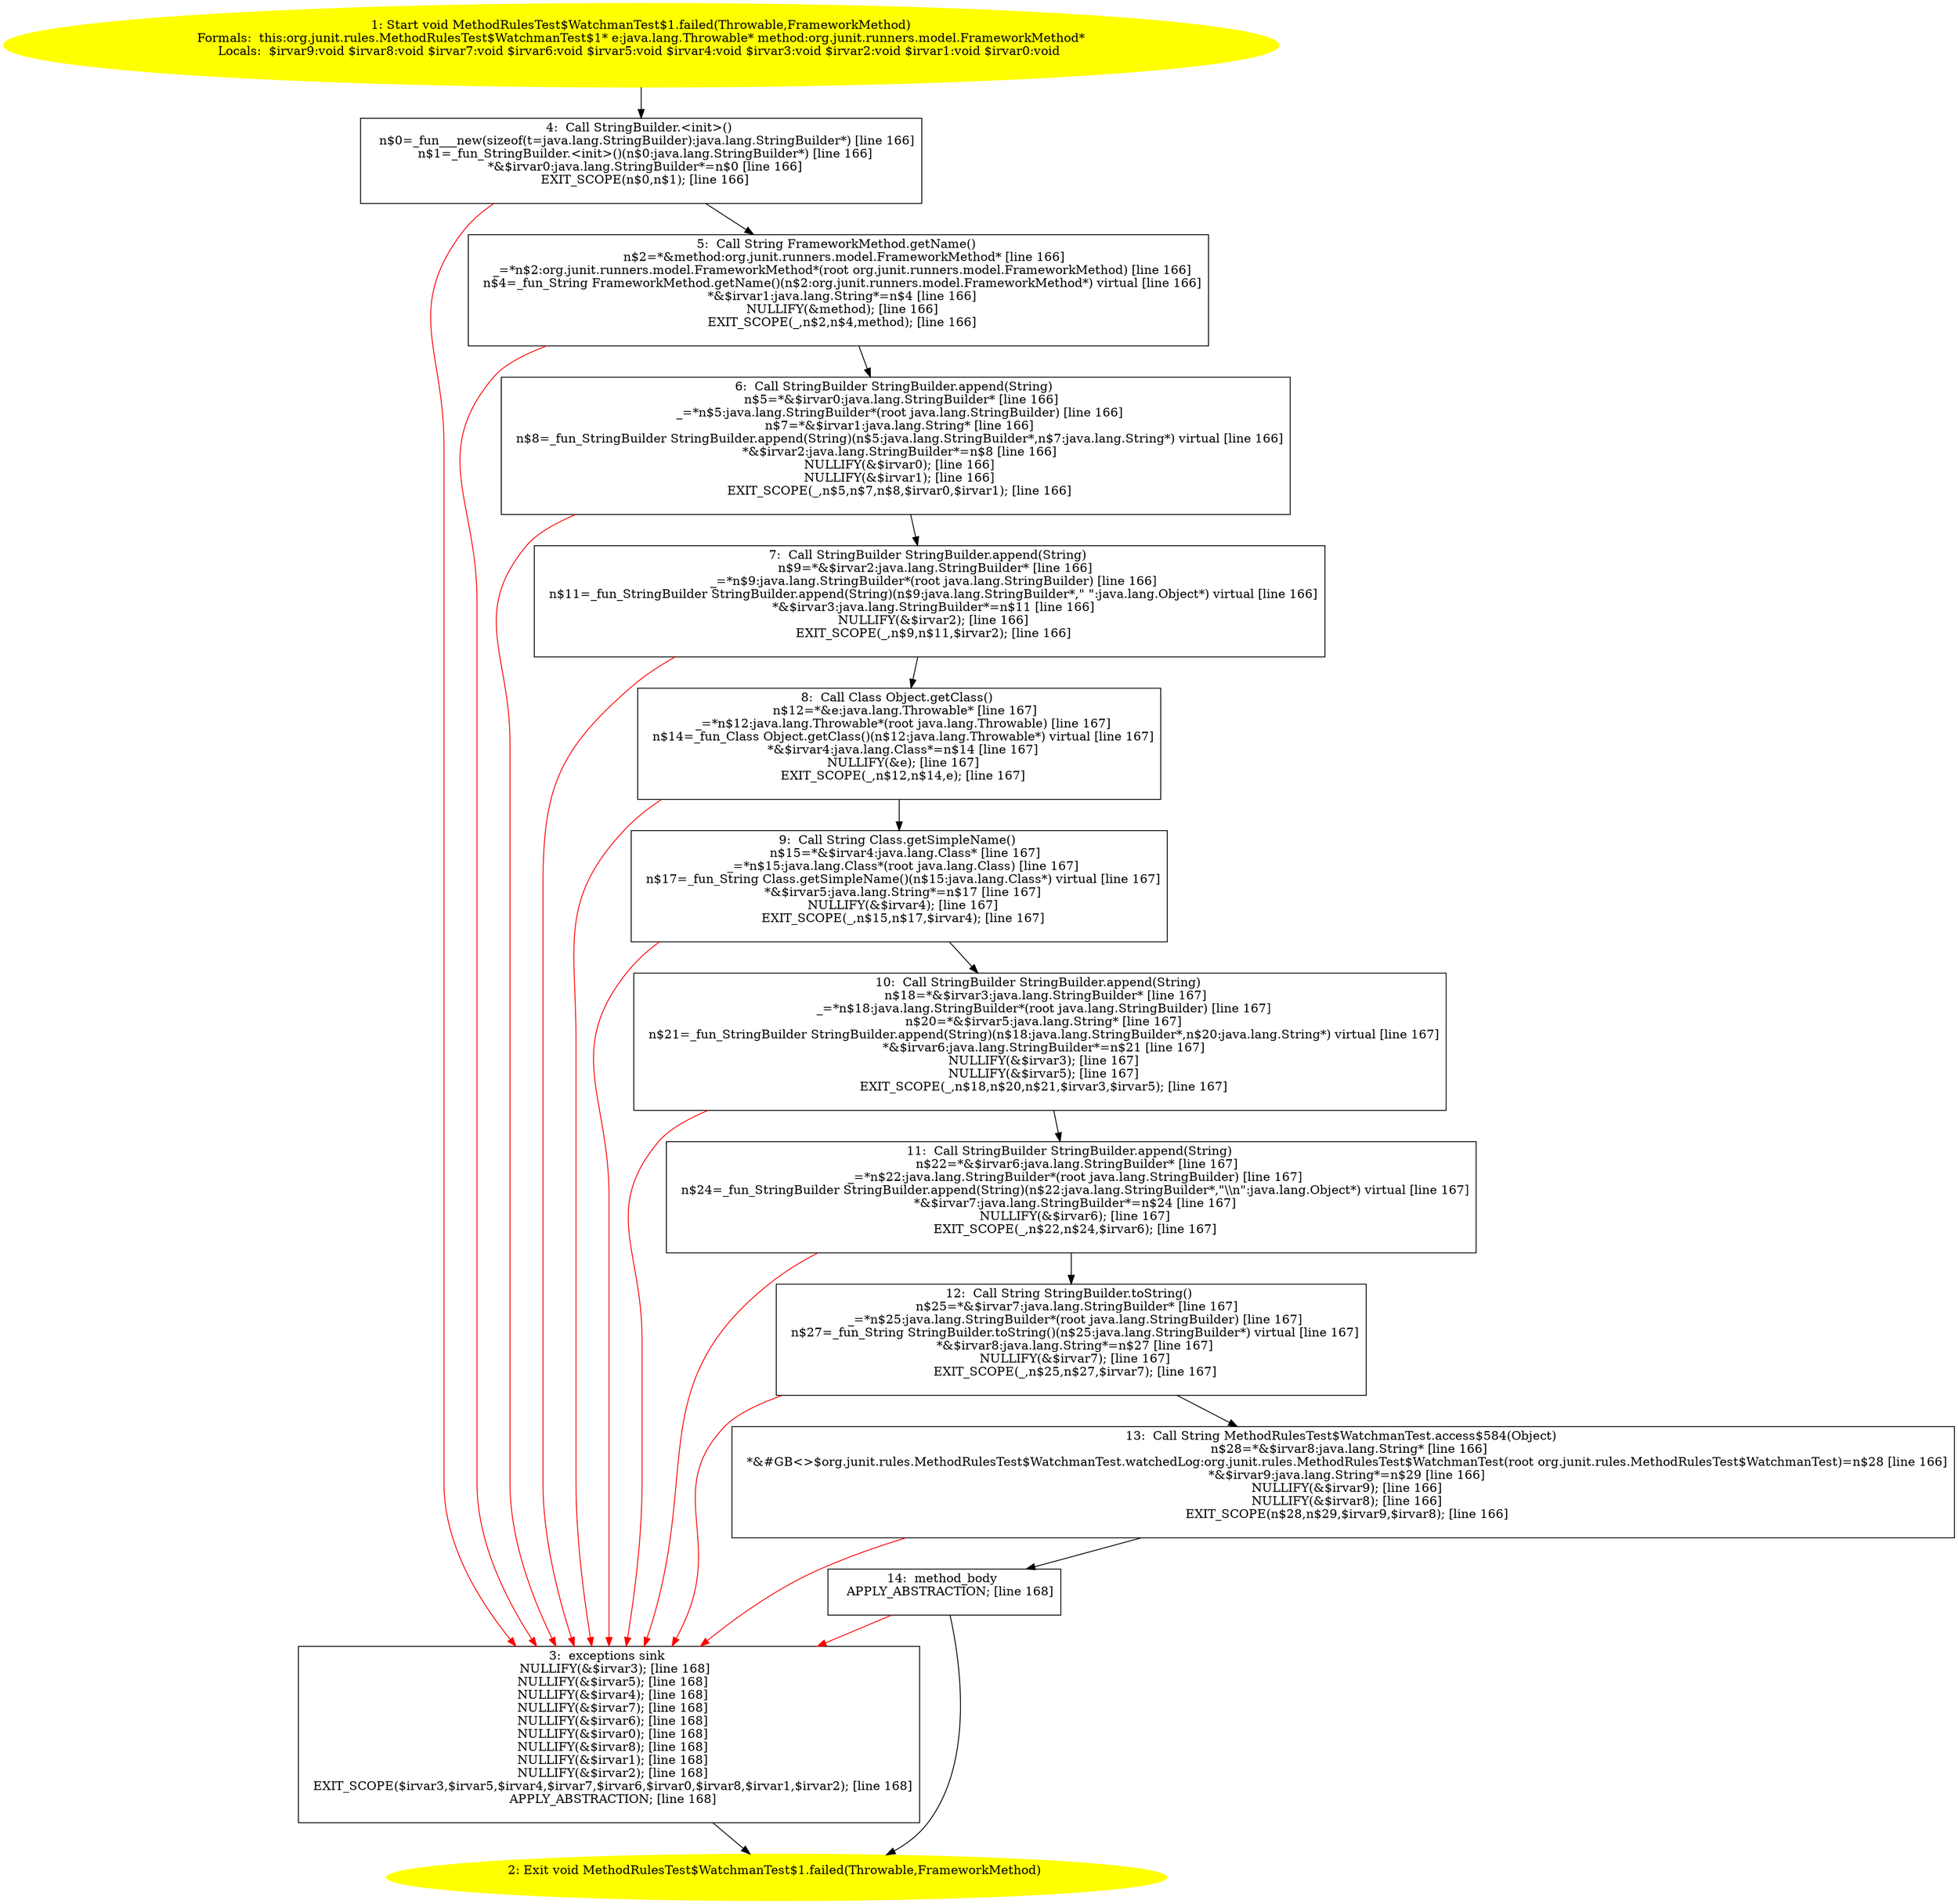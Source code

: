 /* @generated */
digraph cfg {
"org.junit.rules.MethodRulesTest$WatchmanTest$1.failed(java.lang.Throwable,org.junit.runners.model.Fr.efcb60fd0d02e5045c265bb657706c20_1" [label="1: Start void MethodRulesTest$WatchmanTest$1.failed(Throwable,FrameworkMethod)\nFormals:  this:org.junit.rules.MethodRulesTest$WatchmanTest$1* e:java.lang.Throwable* method:org.junit.runners.model.FrameworkMethod*\nLocals:  $irvar9:void $irvar8:void $irvar7:void $irvar6:void $irvar5:void $irvar4:void $irvar3:void $irvar2:void $irvar1:void $irvar0:void \n  " color=yellow style=filled]
	

	 "org.junit.rules.MethodRulesTest$WatchmanTest$1.failed(java.lang.Throwable,org.junit.runners.model.Fr.efcb60fd0d02e5045c265bb657706c20_1" -> "org.junit.rules.MethodRulesTest$WatchmanTest$1.failed(java.lang.Throwable,org.junit.runners.model.Fr.efcb60fd0d02e5045c265bb657706c20_4" ;
"org.junit.rules.MethodRulesTest$WatchmanTest$1.failed(java.lang.Throwable,org.junit.runners.model.Fr.efcb60fd0d02e5045c265bb657706c20_2" [label="2: Exit void MethodRulesTest$WatchmanTest$1.failed(Throwable,FrameworkMethod) \n  " color=yellow style=filled]
	

"org.junit.rules.MethodRulesTest$WatchmanTest$1.failed(java.lang.Throwable,org.junit.runners.model.Fr.efcb60fd0d02e5045c265bb657706c20_3" [label="3:  exceptions sink \n   NULLIFY(&$irvar3); [line 168]\n  NULLIFY(&$irvar5); [line 168]\n  NULLIFY(&$irvar4); [line 168]\n  NULLIFY(&$irvar7); [line 168]\n  NULLIFY(&$irvar6); [line 168]\n  NULLIFY(&$irvar0); [line 168]\n  NULLIFY(&$irvar8); [line 168]\n  NULLIFY(&$irvar1); [line 168]\n  NULLIFY(&$irvar2); [line 168]\n  EXIT_SCOPE($irvar3,$irvar5,$irvar4,$irvar7,$irvar6,$irvar0,$irvar8,$irvar1,$irvar2); [line 168]\n  APPLY_ABSTRACTION; [line 168]\n " shape="box"]
	

	 "org.junit.rules.MethodRulesTest$WatchmanTest$1.failed(java.lang.Throwable,org.junit.runners.model.Fr.efcb60fd0d02e5045c265bb657706c20_3" -> "org.junit.rules.MethodRulesTest$WatchmanTest$1.failed(java.lang.Throwable,org.junit.runners.model.Fr.efcb60fd0d02e5045c265bb657706c20_2" ;
"org.junit.rules.MethodRulesTest$WatchmanTest$1.failed(java.lang.Throwable,org.junit.runners.model.Fr.efcb60fd0d02e5045c265bb657706c20_4" [label="4:  Call StringBuilder.<init>() \n   n$0=_fun___new(sizeof(t=java.lang.StringBuilder):java.lang.StringBuilder*) [line 166]\n  n$1=_fun_StringBuilder.<init>()(n$0:java.lang.StringBuilder*) [line 166]\n  *&$irvar0:java.lang.StringBuilder*=n$0 [line 166]\n  EXIT_SCOPE(n$0,n$1); [line 166]\n " shape="box"]
	

	 "org.junit.rules.MethodRulesTest$WatchmanTest$1.failed(java.lang.Throwable,org.junit.runners.model.Fr.efcb60fd0d02e5045c265bb657706c20_4" -> "org.junit.rules.MethodRulesTest$WatchmanTest$1.failed(java.lang.Throwable,org.junit.runners.model.Fr.efcb60fd0d02e5045c265bb657706c20_5" ;
	 "org.junit.rules.MethodRulesTest$WatchmanTest$1.failed(java.lang.Throwable,org.junit.runners.model.Fr.efcb60fd0d02e5045c265bb657706c20_4" -> "org.junit.rules.MethodRulesTest$WatchmanTest$1.failed(java.lang.Throwable,org.junit.runners.model.Fr.efcb60fd0d02e5045c265bb657706c20_3" [color="red" ];
"org.junit.rules.MethodRulesTest$WatchmanTest$1.failed(java.lang.Throwable,org.junit.runners.model.Fr.efcb60fd0d02e5045c265bb657706c20_5" [label="5:  Call String FrameworkMethod.getName() \n   n$2=*&method:org.junit.runners.model.FrameworkMethod* [line 166]\n  _=*n$2:org.junit.runners.model.FrameworkMethod*(root org.junit.runners.model.FrameworkMethod) [line 166]\n  n$4=_fun_String FrameworkMethod.getName()(n$2:org.junit.runners.model.FrameworkMethod*) virtual [line 166]\n  *&$irvar1:java.lang.String*=n$4 [line 166]\n  NULLIFY(&method); [line 166]\n  EXIT_SCOPE(_,n$2,n$4,method); [line 166]\n " shape="box"]
	

	 "org.junit.rules.MethodRulesTest$WatchmanTest$1.failed(java.lang.Throwable,org.junit.runners.model.Fr.efcb60fd0d02e5045c265bb657706c20_5" -> "org.junit.rules.MethodRulesTest$WatchmanTest$1.failed(java.lang.Throwable,org.junit.runners.model.Fr.efcb60fd0d02e5045c265bb657706c20_6" ;
	 "org.junit.rules.MethodRulesTest$WatchmanTest$1.failed(java.lang.Throwable,org.junit.runners.model.Fr.efcb60fd0d02e5045c265bb657706c20_5" -> "org.junit.rules.MethodRulesTest$WatchmanTest$1.failed(java.lang.Throwable,org.junit.runners.model.Fr.efcb60fd0d02e5045c265bb657706c20_3" [color="red" ];
"org.junit.rules.MethodRulesTest$WatchmanTest$1.failed(java.lang.Throwable,org.junit.runners.model.Fr.efcb60fd0d02e5045c265bb657706c20_6" [label="6:  Call StringBuilder StringBuilder.append(String) \n   n$5=*&$irvar0:java.lang.StringBuilder* [line 166]\n  _=*n$5:java.lang.StringBuilder*(root java.lang.StringBuilder) [line 166]\n  n$7=*&$irvar1:java.lang.String* [line 166]\n  n$8=_fun_StringBuilder StringBuilder.append(String)(n$5:java.lang.StringBuilder*,n$7:java.lang.String*) virtual [line 166]\n  *&$irvar2:java.lang.StringBuilder*=n$8 [line 166]\n  NULLIFY(&$irvar0); [line 166]\n  NULLIFY(&$irvar1); [line 166]\n  EXIT_SCOPE(_,n$5,n$7,n$8,$irvar0,$irvar1); [line 166]\n " shape="box"]
	

	 "org.junit.rules.MethodRulesTest$WatchmanTest$1.failed(java.lang.Throwable,org.junit.runners.model.Fr.efcb60fd0d02e5045c265bb657706c20_6" -> "org.junit.rules.MethodRulesTest$WatchmanTest$1.failed(java.lang.Throwable,org.junit.runners.model.Fr.efcb60fd0d02e5045c265bb657706c20_7" ;
	 "org.junit.rules.MethodRulesTest$WatchmanTest$1.failed(java.lang.Throwable,org.junit.runners.model.Fr.efcb60fd0d02e5045c265bb657706c20_6" -> "org.junit.rules.MethodRulesTest$WatchmanTest$1.failed(java.lang.Throwable,org.junit.runners.model.Fr.efcb60fd0d02e5045c265bb657706c20_3" [color="red" ];
"org.junit.rules.MethodRulesTest$WatchmanTest$1.failed(java.lang.Throwable,org.junit.runners.model.Fr.efcb60fd0d02e5045c265bb657706c20_7" [label="7:  Call StringBuilder StringBuilder.append(String) \n   n$9=*&$irvar2:java.lang.StringBuilder* [line 166]\n  _=*n$9:java.lang.StringBuilder*(root java.lang.StringBuilder) [line 166]\n  n$11=_fun_StringBuilder StringBuilder.append(String)(n$9:java.lang.StringBuilder*,\" \":java.lang.Object*) virtual [line 166]\n  *&$irvar3:java.lang.StringBuilder*=n$11 [line 166]\n  NULLIFY(&$irvar2); [line 166]\n  EXIT_SCOPE(_,n$9,n$11,$irvar2); [line 166]\n " shape="box"]
	

	 "org.junit.rules.MethodRulesTest$WatchmanTest$1.failed(java.lang.Throwable,org.junit.runners.model.Fr.efcb60fd0d02e5045c265bb657706c20_7" -> "org.junit.rules.MethodRulesTest$WatchmanTest$1.failed(java.lang.Throwable,org.junit.runners.model.Fr.efcb60fd0d02e5045c265bb657706c20_8" ;
	 "org.junit.rules.MethodRulesTest$WatchmanTest$1.failed(java.lang.Throwable,org.junit.runners.model.Fr.efcb60fd0d02e5045c265bb657706c20_7" -> "org.junit.rules.MethodRulesTest$WatchmanTest$1.failed(java.lang.Throwable,org.junit.runners.model.Fr.efcb60fd0d02e5045c265bb657706c20_3" [color="red" ];
"org.junit.rules.MethodRulesTest$WatchmanTest$1.failed(java.lang.Throwable,org.junit.runners.model.Fr.efcb60fd0d02e5045c265bb657706c20_8" [label="8:  Call Class Object.getClass() \n   n$12=*&e:java.lang.Throwable* [line 167]\n  _=*n$12:java.lang.Throwable*(root java.lang.Throwable) [line 167]\n  n$14=_fun_Class Object.getClass()(n$12:java.lang.Throwable*) virtual [line 167]\n  *&$irvar4:java.lang.Class*=n$14 [line 167]\n  NULLIFY(&e); [line 167]\n  EXIT_SCOPE(_,n$12,n$14,e); [line 167]\n " shape="box"]
	

	 "org.junit.rules.MethodRulesTest$WatchmanTest$1.failed(java.lang.Throwable,org.junit.runners.model.Fr.efcb60fd0d02e5045c265bb657706c20_8" -> "org.junit.rules.MethodRulesTest$WatchmanTest$1.failed(java.lang.Throwable,org.junit.runners.model.Fr.efcb60fd0d02e5045c265bb657706c20_9" ;
	 "org.junit.rules.MethodRulesTest$WatchmanTest$1.failed(java.lang.Throwable,org.junit.runners.model.Fr.efcb60fd0d02e5045c265bb657706c20_8" -> "org.junit.rules.MethodRulesTest$WatchmanTest$1.failed(java.lang.Throwable,org.junit.runners.model.Fr.efcb60fd0d02e5045c265bb657706c20_3" [color="red" ];
"org.junit.rules.MethodRulesTest$WatchmanTest$1.failed(java.lang.Throwable,org.junit.runners.model.Fr.efcb60fd0d02e5045c265bb657706c20_9" [label="9:  Call String Class.getSimpleName() \n   n$15=*&$irvar4:java.lang.Class* [line 167]\n  _=*n$15:java.lang.Class*(root java.lang.Class) [line 167]\n  n$17=_fun_String Class.getSimpleName()(n$15:java.lang.Class*) virtual [line 167]\n  *&$irvar5:java.lang.String*=n$17 [line 167]\n  NULLIFY(&$irvar4); [line 167]\n  EXIT_SCOPE(_,n$15,n$17,$irvar4); [line 167]\n " shape="box"]
	

	 "org.junit.rules.MethodRulesTest$WatchmanTest$1.failed(java.lang.Throwable,org.junit.runners.model.Fr.efcb60fd0d02e5045c265bb657706c20_9" -> "org.junit.rules.MethodRulesTest$WatchmanTest$1.failed(java.lang.Throwable,org.junit.runners.model.Fr.efcb60fd0d02e5045c265bb657706c20_10" ;
	 "org.junit.rules.MethodRulesTest$WatchmanTest$1.failed(java.lang.Throwable,org.junit.runners.model.Fr.efcb60fd0d02e5045c265bb657706c20_9" -> "org.junit.rules.MethodRulesTest$WatchmanTest$1.failed(java.lang.Throwable,org.junit.runners.model.Fr.efcb60fd0d02e5045c265bb657706c20_3" [color="red" ];
"org.junit.rules.MethodRulesTest$WatchmanTest$1.failed(java.lang.Throwable,org.junit.runners.model.Fr.efcb60fd0d02e5045c265bb657706c20_10" [label="10:  Call StringBuilder StringBuilder.append(String) \n   n$18=*&$irvar3:java.lang.StringBuilder* [line 167]\n  _=*n$18:java.lang.StringBuilder*(root java.lang.StringBuilder) [line 167]\n  n$20=*&$irvar5:java.lang.String* [line 167]\n  n$21=_fun_StringBuilder StringBuilder.append(String)(n$18:java.lang.StringBuilder*,n$20:java.lang.String*) virtual [line 167]\n  *&$irvar6:java.lang.StringBuilder*=n$21 [line 167]\n  NULLIFY(&$irvar3); [line 167]\n  NULLIFY(&$irvar5); [line 167]\n  EXIT_SCOPE(_,n$18,n$20,n$21,$irvar3,$irvar5); [line 167]\n " shape="box"]
	

	 "org.junit.rules.MethodRulesTest$WatchmanTest$1.failed(java.lang.Throwable,org.junit.runners.model.Fr.efcb60fd0d02e5045c265bb657706c20_10" -> "org.junit.rules.MethodRulesTest$WatchmanTest$1.failed(java.lang.Throwable,org.junit.runners.model.Fr.efcb60fd0d02e5045c265bb657706c20_11" ;
	 "org.junit.rules.MethodRulesTest$WatchmanTest$1.failed(java.lang.Throwable,org.junit.runners.model.Fr.efcb60fd0d02e5045c265bb657706c20_10" -> "org.junit.rules.MethodRulesTest$WatchmanTest$1.failed(java.lang.Throwable,org.junit.runners.model.Fr.efcb60fd0d02e5045c265bb657706c20_3" [color="red" ];
"org.junit.rules.MethodRulesTest$WatchmanTest$1.failed(java.lang.Throwable,org.junit.runners.model.Fr.efcb60fd0d02e5045c265bb657706c20_11" [label="11:  Call StringBuilder StringBuilder.append(String) \n   n$22=*&$irvar6:java.lang.StringBuilder* [line 167]\n  _=*n$22:java.lang.StringBuilder*(root java.lang.StringBuilder) [line 167]\n  n$24=_fun_StringBuilder StringBuilder.append(String)(n$22:java.lang.StringBuilder*,\"\\\\n\":java.lang.Object*) virtual [line 167]\n  *&$irvar7:java.lang.StringBuilder*=n$24 [line 167]\n  NULLIFY(&$irvar6); [line 167]\n  EXIT_SCOPE(_,n$22,n$24,$irvar6); [line 167]\n " shape="box"]
	

	 "org.junit.rules.MethodRulesTest$WatchmanTest$1.failed(java.lang.Throwable,org.junit.runners.model.Fr.efcb60fd0d02e5045c265bb657706c20_11" -> "org.junit.rules.MethodRulesTest$WatchmanTest$1.failed(java.lang.Throwable,org.junit.runners.model.Fr.efcb60fd0d02e5045c265bb657706c20_12" ;
	 "org.junit.rules.MethodRulesTest$WatchmanTest$1.failed(java.lang.Throwable,org.junit.runners.model.Fr.efcb60fd0d02e5045c265bb657706c20_11" -> "org.junit.rules.MethodRulesTest$WatchmanTest$1.failed(java.lang.Throwable,org.junit.runners.model.Fr.efcb60fd0d02e5045c265bb657706c20_3" [color="red" ];
"org.junit.rules.MethodRulesTest$WatchmanTest$1.failed(java.lang.Throwable,org.junit.runners.model.Fr.efcb60fd0d02e5045c265bb657706c20_12" [label="12:  Call String StringBuilder.toString() \n   n$25=*&$irvar7:java.lang.StringBuilder* [line 167]\n  _=*n$25:java.lang.StringBuilder*(root java.lang.StringBuilder) [line 167]\n  n$27=_fun_String StringBuilder.toString()(n$25:java.lang.StringBuilder*) virtual [line 167]\n  *&$irvar8:java.lang.String*=n$27 [line 167]\n  NULLIFY(&$irvar7); [line 167]\n  EXIT_SCOPE(_,n$25,n$27,$irvar7); [line 167]\n " shape="box"]
	

	 "org.junit.rules.MethodRulesTest$WatchmanTest$1.failed(java.lang.Throwable,org.junit.runners.model.Fr.efcb60fd0d02e5045c265bb657706c20_12" -> "org.junit.rules.MethodRulesTest$WatchmanTest$1.failed(java.lang.Throwable,org.junit.runners.model.Fr.efcb60fd0d02e5045c265bb657706c20_13" ;
	 "org.junit.rules.MethodRulesTest$WatchmanTest$1.failed(java.lang.Throwable,org.junit.runners.model.Fr.efcb60fd0d02e5045c265bb657706c20_12" -> "org.junit.rules.MethodRulesTest$WatchmanTest$1.failed(java.lang.Throwable,org.junit.runners.model.Fr.efcb60fd0d02e5045c265bb657706c20_3" [color="red" ];
"org.junit.rules.MethodRulesTest$WatchmanTest$1.failed(java.lang.Throwable,org.junit.runners.model.Fr.efcb60fd0d02e5045c265bb657706c20_13" [label="13:  Call String MethodRulesTest$WatchmanTest.access$584(Object) \n   n$28=*&$irvar8:java.lang.String* [line 166]\n  *&#GB<>$org.junit.rules.MethodRulesTest$WatchmanTest.watchedLog:org.junit.rules.MethodRulesTest$WatchmanTest(root org.junit.rules.MethodRulesTest$WatchmanTest)=n$28 [line 166]\n  *&$irvar9:java.lang.String*=n$29 [line 166]\n  NULLIFY(&$irvar9); [line 166]\n  NULLIFY(&$irvar8); [line 166]\n  EXIT_SCOPE(n$28,n$29,$irvar9,$irvar8); [line 166]\n " shape="box"]
	

	 "org.junit.rules.MethodRulesTest$WatchmanTest$1.failed(java.lang.Throwable,org.junit.runners.model.Fr.efcb60fd0d02e5045c265bb657706c20_13" -> "org.junit.rules.MethodRulesTest$WatchmanTest$1.failed(java.lang.Throwable,org.junit.runners.model.Fr.efcb60fd0d02e5045c265bb657706c20_14" ;
	 "org.junit.rules.MethodRulesTest$WatchmanTest$1.failed(java.lang.Throwable,org.junit.runners.model.Fr.efcb60fd0d02e5045c265bb657706c20_13" -> "org.junit.rules.MethodRulesTest$WatchmanTest$1.failed(java.lang.Throwable,org.junit.runners.model.Fr.efcb60fd0d02e5045c265bb657706c20_3" [color="red" ];
"org.junit.rules.MethodRulesTest$WatchmanTest$1.failed(java.lang.Throwable,org.junit.runners.model.Fr.efcb60fd0d02e5045c265bb657706c20_14" [label="14:  method_body \n   APPLY_ABSTRACTION; [line 168]\n " shape="box"]
	

	 "org.junit.rules.MethodRulesTest$WatchmanTest$1.failed(java.lang.Throwable,org.junit.runners.model.Fr.efcb60fd0d02e5045c265bb657706c20_14" -> "org.junit.rules.MethodRulesTest$WatchmanTest$1.failed(java.lang.Throwable,org.junit.runners.model.Fr.efcb60fd0d02e5045c265bb657706c20_2" ;
	 "org.junit.rules.MethodRulesTest$WatchmanTest$1.failed(java.lang.Throwable,org.junit.runners.model.Fr.efcb60fd0d02e5045c265bb657706c20_14" -> "org.junit.rules.MethodRulesTest$WatchmanTest$1.failed(java.lang.Throwable,org.junit.runners.model.Fr.efcb60fd0d02e5045c265bb657706c20_3" [color="red" ];
}
